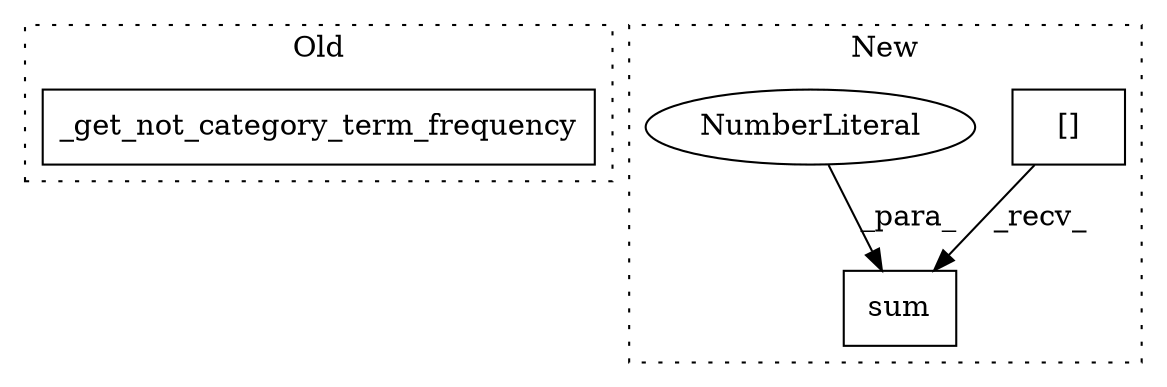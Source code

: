 digraph G {
subgraph cluster0 {
1 [label="_get_not_category_term_frequency" a="32" s="11683,11735" l="33,1" shape="box"];
label = "Old";
style="dotted";
}
subgraph cluster1 {
2 [label="sum" a="32" s="15252,15257" l="4,1" shape="box"];
3 [label="[]" a="2" s="15131,15256" l="14,-5" shape="box"];
4 [label="NumberLiteral" a="34" s="15256" l="1" shape="ellipse"];
label = "New";
style="dotted";
}
3 -> 2 [label="_recv_"];
4 -> 2 [label="_para_"];
}